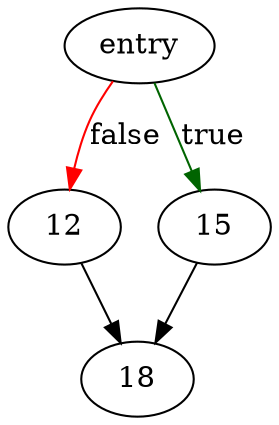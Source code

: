 digraph "make_filename" {
	// Node definitions.
	1 [label=entry];
	12;
	15;
	18;

	// Edge definitions.
	1 -> 12 [
		color=red
		label=false
	];
	1 -> 15 [
		color=darkgreen
		label=true
	];
	12 -> 18;
	15 -> 18;
}